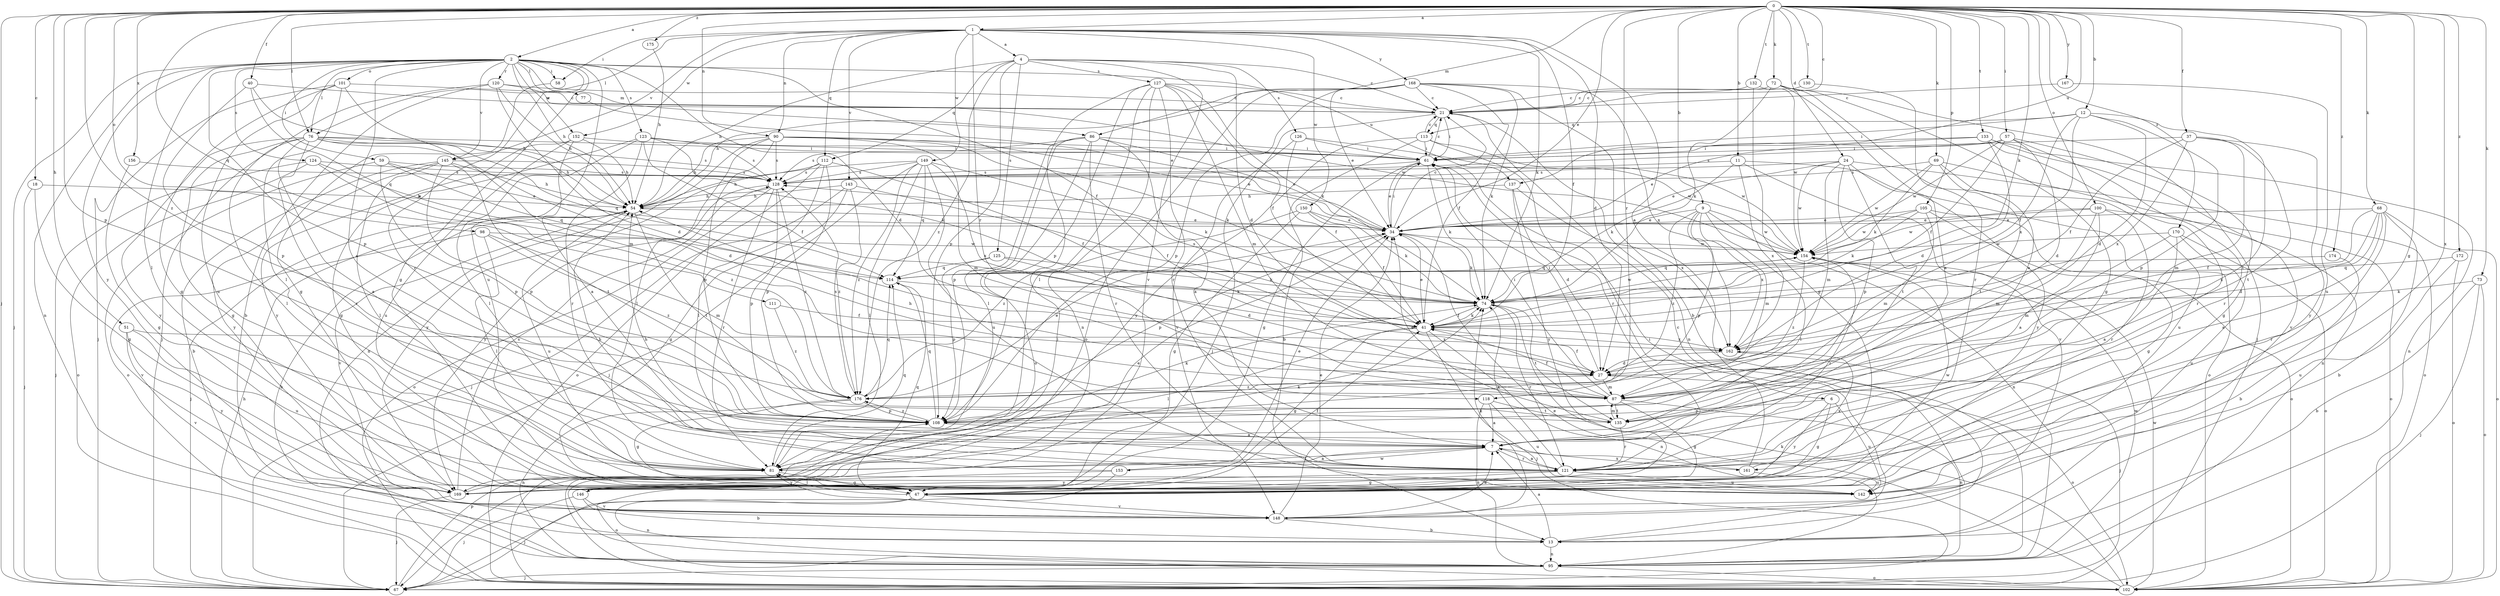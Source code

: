 strict digraph  {
0;
1;
2;
4;
6;
7;
9;
11;
12;
13;
18;
21;
24;
27;
34;
37;
40;
41;
47;
51;
54;
57;
58;
59;
61;
67;
68;
69;
72;
73;
74;
76;
77;
81;
86;
87;
90;
95;
98;
100;
101;
102;
105;
108;
111;
112;
113;
114;
118;
120;
121;
123;
124;
125;
126;
127;
128;
130;
132;
133;
135;
137;
142;
143;
145;
146;
148;
149;
150;
152;
153;
154;
156;
161;
162;
167;
168;
169;
170;
172;
174;
175;
176;
0 -> 1  [label=a];
0 -> 2  [label=a];
0 -> 9  [label=b];
0 -> 11  [label=b];
0 -> 12  [label=b];
0 -> 18  [label=c];
0 -> 21  [label=c];
0 -> 24  [label=d];
0 -> 34  [label=e];
0 -> 37  [label=f];
0 -> 40  [label=f];
0 -> 47  [label=g];
0 -> 51  [label=h];
0 -> 57  [label=i];
0 -> 67  [label=j];
0 -> 68  [label=k];
0 -> 69  [label=k];
0 -> 72  [label=k];
0 -> 73  [label=k];
0 -> 74  [label=k];
0 -> 76  [label=l];
0 -> 86  [label=m];
0 -> 90  [label=n];
0 -> 98  [label=o];
0 -> 100  [label=o];
0 -> 105  [label=p];
0 -> 108  [label=p];
0 -> 111  [label=q];
0 -> 118  [label=r];
0 -> 130  [label=t];
0 -> 132  [label=t];
0 -> 133  [label=t];
0 -> 137  [label=u];
0 -> 156  [label=x];
0 -> 161  [label=x];
0 -> 167  [label=y];
0 -> 170  [label=z];
0 -> 172  [label=z];
0 -> 174  [label=z];
0 -> 175  [label=z];
0 -> 176  [label=z];
1 -> 4  [label=a];
1 -> 6  [label=a];
1 -> 27  [label=d];
1 -> 41  [label=f];
1 -> 58  [label=i];
1 -> 74  [label=k];
1 -> 76  [label=l];
1 -> 90  [label=n];
1 -> 112  [label=q];
1 -> 118  [label=r];
1 -> 143  [label=v];
1 -> 145  [label=v];
1 -> 149  [label=w];
1 -> 150  [label=w];
1 -> 152  [label=w];
1 -> 168  [label=y];
2 -> 7  [label=a];
2 -> 27  [label=d];
2 -> 41  [label=f];
2 -> 47  [label=g];
2 -> 54  [label=h];
2 -> 58  [label=i];
2 -> 59  [label=i];
2 -> 67  [label=j];
2 -> 76  [label=l];
2 -> 77  [label=l];
2 -> 81  [label=l];
2 -> 86  [label=m];
2 -> 95  [label=n];
2 -> 101  [label=o];
2 -> 108  [label=p];
2 -> 120  [label=r];
2 -> 121  [label=r];
2 -> 123  [label=s];
2 -> 124  [label=s];
2 -> 137  [label=u];
2 -> 142  [label=u];
2 -> 145  [label=v];
2 -> 152  [label=w];
2 -> 169  [label=y];
4 -> 21  [label=c];
4 -> 27  [label=d];
4 -> 54  [label=h];
4 -> 108  [label=p];
4 -> 112  [label=q];
4 -> 125  [label=s];
4 -> 126  [label=s];
4 -> 127  [label=s];
4 -> 146  [label=v];
4 -> 176  [label=z];
6 -> 47  [label=g];
6 -> 108  [label=p];
6 -> 142  [label=u];
6 -> 169  [label=y];
7 -> 81  [label=l];
7 -> 121  [label=r];
7 -> 153  [label=w];
7 -> 161  [label=x];
9 -> 34  [label=e];
9 -> 81  [label=l];
9 -> 87  [label=m];
9 -> 95  [label=n];
9 -> 108  [label=p];
9 -> 154  [label=w];
9 -> 162  [label=x];
9 -> 176  [label=z];
11 -> 74  [label=k];
11 -> 102  [label=o];
11 -> 128  [label=s];
11 -> 148  [label=v];
11 -> 162  [label=x];
12 -> 27  [label=d];
12 -> 41  [label=f];
12 -> 61  [label=i];
12 -> 108  [label=p];
12 -> 113  [label=q];
12 -> 135  [label=t];
12 -> 162  [label=x];
13 -> 7  [label=a];
13 -> 21  [label=c];
13 -> 95  [label=n];
18 -> 47  [label=g];
18 -> 54  [label=h];
18 -> 67  [label=j];
21 -> 61  [label=i];
21 -> 67  [label=j];
21 -> 95  [label=n];
21 -> 113  [label=q];
24 -> 34  [label=e];
24 -> 87  [label=m];
24 -> 102  [label=o];
24 -> 108  [label=p];
24 -> 128  [label=s];
24 -> 135  [label=t];
24 -> 154  [label=w];
24 -> 169  [label=y];
27 -> 41  [label=f];
27 -> 61  [label=i];
27 -> 87  [label=m];
27 -> 102  [label=o];
27 -> 176  [label=z];
34 -> 21  [label=c];
34 -> 61  [label=i];
34 -> 74  [label=k];
34 -> 108  [label=p];
34 -> 154  [label=w];
37 -> 41  [label=f];
37 -> 61  [label=i];
37 -> 87  [label=m];
37 -> 135  [label=t];
37 -> 162  [label=x];
37 -> 169  [label=y];
40 -> 21  [label=c];
40 -> 54  [label=h];
40 -> 108  [label=p];
40 -> 114  [label=q];
41 -> 34  [label=e];
41 -> 47  [label=g];
41 -> 67  [label=j];
41 -> 74  [label=k];
41 -> 81  [label=l];
41 -> 95  [label=n];
41 -> 162  [label=x];
47 -> 41  [label=f];
47 -> 67  [label=j];
47 -> 81  [label=l];
47 -> 95  [label=n];
47 -> 114  [label=q];
47 -> 148  [label=v];
47 -> 154  [label=w];
51 -> 142  [label=u];
51 -> 148  [label=v];
51 -> 162  [label=x];
51 -> 169  [label=y];
54 -> 34  [label=e];
54 -> 67  [label=j];
54 -> 135  [label=t];
54 -> 142  [label=u];
54 -> 148  [label=v];
57 -> 27  [label=d];
57 -> 41  [label=f];
57 -> 47  [label=g];
57 -> 61  [label=i];
57 -> 121  [label=r];
57 -> 128  [label=s];
57 -> 154  [label=w];
58 -> 47  [label=g];
59 -> 34  [label=e];
59 -> 102  [label=o];
59 -> 108  [label=p];
59 -> 114  [label=q];
59 -> 128  [label=s];
61 -> 21  [label=c];
61 -> 34  [label=e];
61 -> 47  [label=g];
61 -> 74  [label=k];
61 -> 128  [label=s];
67 -> 54  [label=h];
67 -> 108  [label=p];
68 -> 7  [label=a];
68 -> 13  [label=b];
68 -> 27  [label=d];
68 -> 34  [label=e];
68 -> 41  [label=f];
68 -> 102  [label=o];
68 -> 121  [label=r];
68 -> 162  [label=x];
69 -> 74  [label=k];
69 -> 95  [label=n];
69 -> 128  [label=s];
69 -> 135  [label=t];
69 -> 142  [label=u];
69 -> 154  [label=w];
72 -> 7  [label=a];
72 -> 21  [label=c];
72 -> 47  [label=g];
72 -> 67  [label=j];
72 -> 74  [label=k];
72 -> 121  [label=r];
73 -> 13  [label=b];
73 -> 67  [label=j];
73 -> 74  [label=k];
73 -> 102  [label=o];
74 -> 41  [label=f];
74 -> 121  [label=r];
74 -> 128  [label=s];
74 -> 135  [label=t];
74 -> 154  [label=w];
76 -> 7  [label=a];
76 -> 27  [label=d];
76 -> 47  [label=g];
76 -> 54  [label=h];
76 -> 61  [label=i];
76 -> 81  [label=l];
76 -> 114  [label=q];
76 -> 121  [label=r];
76 -> 128  [label=s];
76 -> 169  [label=y];
77 -> 34  [label=e];
81 -> 7  [label=a];
81 -> 47  [label=g];
81 -> 74  [label=k];
81 -> 114  [label=q];
86 -> 7  [label=a];
86 -> 34  [label=e];
86 -> 61  [label=i];
86 -> 81  [label=l];
86 -> 102  [label=o];
86 -> 108  [label=p];
86 -> 121  [label=r];
86 -> 128  [label=s];
87 -> 41  [label=f];
87 -> 47  [label=g];
87 -> 54  [label=h];
87 -> 61  [label=i];
87 -> 95  [label=n];
87 -> 135  [label=t];
90 -> 34  [label=e];
90 -> 54  [label=h];
90 -> 61  [label=i];
90 -> 74  [label=k];
90 -> 81  [label=l];
90 -> 87  [label=m];
90 -> 95  [label=n];
90 -> 108  [label=p];
90 -> 128  [label=s];
95 -> 54  [label=h];
95 -> 67  [label=j];
95 -> 102  [label=o];
95 -> 154  [label=w];
98 -> 81  [label=l];
98 -> 87  [label=m];
98 -> 148  [label=v];
98 -> 154  [label=w];
98 -> 176  [label=z];
100 -> 7  [label=a];
100 -> 34  [label=e];
100 -> 87  [label=m];
100 -> 102  [label=o];
100 -> 121  [label=r];
100 -> 154  [label=w];
101 -> 21  [label=c];
101 -> 47  [label=g];
101 -> 67  [label=j];
101 -> 81  [label=l];
101 -> 87  [label=m];
101 -> 142  [label=u];
102 -> 34  [label=e];
102 -> 74  [label=k];
102 -> 154  [label=w];
105 -> 34  [label=e];
105 -> 47  [label=g];
105 -> 74  [label=k];
105 -> 87  [label=m];
105 -> 102  [label=o];
105 -> 154  [label=w];
108 -> 7  [label=a];
108 -> 74  [label=k];
108 -> 114  [label=q];
108 -> 176  [label=z];
111 -> 41  [label=f];
111 -> 176  [label=z];
112 -> 41  [label=f];
112 -> 81  [label=l];
112 -> 102  [label=o];
112 -> 108  [label=p];
112 -> 128  [label=s];
112 -> 169  [label=y];
113 -> 13  [label=b];
113 -> 21  [label=c];
113 -> 61  [label=i];
113 -> 121  [label=r];
113 -> 154  [label=w];
113 -> 169  [label=y];
114 -> 74  [label=k];
118 -> 7  [label=a];
118 -> 95  [label=n];
118 -> 135  [label=t];
118 -> 142  [label=u];
120 -> 13  [label=b];
120 -> 21  [label=c];
120 -> 27  [label=d];
120 -> 54  [label=h];
120 -> 67  [label=j];
120 -> 154  [label=w];
121 -> 7  [label=a];
121 -> 47  [label=g];
121 -> 74  [label=k];
121 -> 142  [label=u];
121 -> 169  [label=y];
123 -> 41  [label=f];
123 -> 47  [label=g];
123 -> 61  [label=i];
123 -> 74  [label=k];
123 -> 81  [label=l];
123 -> 121  [label=r];
123 -> 128  [label=s];
124 -> 34  [label=e];
124 -> 67  [label=j];
124 -> 102  [label=o];
124 -> 128  [label=s];
124 -> 176  [label=z];
125 -> 27  [label=d];
125 -> 74  [label=k];
125 -> 108  [label=p];
125 -> 114  [label=q];
126 -> 41  [label=f];
126 -> 61  [label=i];
126 -> 148  [label=v];
126 -> 154  [label=w];
127 -> 21  [label=c];
127 -> 41  [label=f];
127 -> 67  [label=j];
127 -> 74  [label=k];
127 -> 81  [label=l];
127 -> 87  [label=m];
127 -> 95  [label=n];
127 -> 108  [label=p];
127 -> 121  [label=r];
128 -> 54  [label=h];
128 -> 102  [label=o];
128 -> 108  [label=p];
128 -> 121  [label=r];
128 -> 169  [label=y];
128 -> 176  [label=z];
130 -> 7  [label=a];
130 -> 21  [label=c];
132 -> 21  [label=c];
132 -> 47  [label=g];
132 -> 154  [label=w];
133 -> 27  [label=d];
133 -> 34  [label=e];
133 -> 61  [label=i];
133 -> 95  [label=n];
133 -> 121  [label=r];
133 -> 148  [label=v];
135 -> 34  [label=e];
135 -> 87  [label=m];
135 -> 121  [label=r];
137 -> 27  [label=d];
137 -> 54  [label=h];
137 -> 162  [label=x];
137 -> 169  [label=y];
143 -> 41  [label=f];
143 -> 47  [label=g];
143 -> 54  [label=h];
143 -> 67  [label=j];
143 -> 176  [label=z];
145 -> 13  [label=b];
145 -> 54  [label=h];
145 -> 81  [label=l];
145 -> 108  [label=p];
145 -> 128  [label=s];
145 -> 135  [label=t];
145 -> 169  [label=y];
146 -> 13  [label=b];
146 -> 67  [label=j];
146 -> 148  [label=v];
148 -> 7  [label=a];
148 -> 13  [label=b];
148 -> 34  [label=e];
148 -> 61  [label=i];
148 -> 74  [label=k];
148 -> 81  [label=l];
149 -> 54  [label=h];
149 -> 67  [label=j];
149 -> 74  [label=k];
149 -> 81  [label=l];
149 -> 114  [label=q];
149 -> 128  [label=s];
149 -> 142  [label=u];
149 -> 162  [label=x];
149 -> 176  [label=z];
150 -> 34  [label=e];
150 -> 41  [label=f];
150 -> 47  [label=g];
150 -> 74  [label=k];
150 -> 176  [label=z];
152 -> 7  [label=a];
152 -> 54  [label=h];
152 -> 61  [label=i];
152 -> 142  [label=u];
152 -> 169  [label=y];
153 -> 34  [label=e];
153 -> 54  [label=h];
153 -> 102  [label=o];
153 -> 169  [label=y];
154 -> 114  [label=q];
154 -> 121  [label=r];
154 -> 176  [label=z];
156 -> 47  [label=g];
156 -> 128  [label=s];
161 -> 54  [label=h];
161 -> 61  [label=i];
161 -> 142  [label=u];
161 -> 162  [label=x];
162 -> 27  [label=d];
162 -> 67  [label=j];
167 -> 21  [label=c];
167 -> 142  [label=u];
168 -> 13  [label=b];
168 -> 21  [label=c];
168 -> 34  [label=e];
168 -> 41  [label=f];
168 -> 54  [label=h];
168 -> 74  [label=k];
168 -> 102  [label=o];
168 -> 108  [label=p];
168 -> 162  [label=x];
169 -> 34  [label=e];
169 -> 67  [label=j];
169 -> 128  [label=s];
170 -> 7  [label=a];
170 -> 87  [label=m];
170 -> 102  [label=o];
170 -> 142  [label=u];
170 -> 154  [label=w];
172 -> 102  [label=o];
172 -> 114  [label=q];
172 -> 142  [label=u];
174 -> 13  [label=b];
174 -> 114  [label=q];
175 -> 54  [label=h];
176 -> 34  [label=e];
176 -> 47  [label=g];
176 -> 95  [label=n];
176 -> 108  [label=p];
176 -> 114  [label=q];
176 -> 128  [label=s];
}
